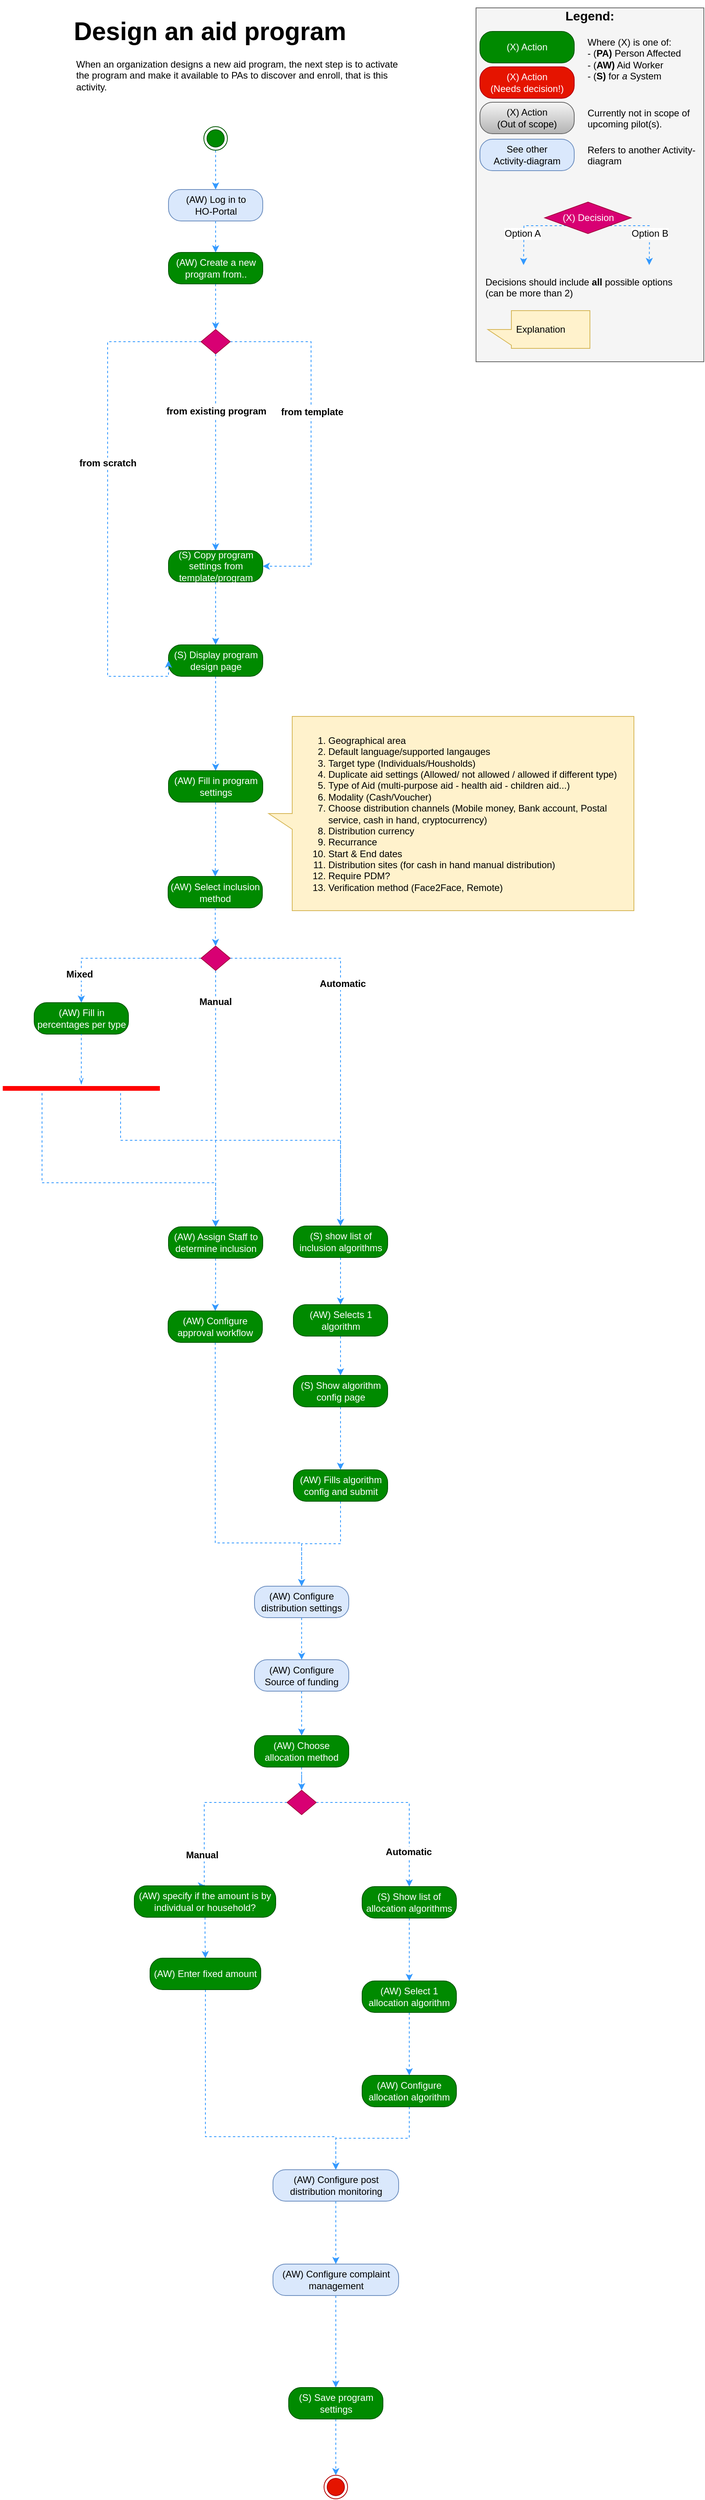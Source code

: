 <mxfile version="10.7.5" type="github"><diagram id="uyd7z65uwDIBuKVMTp-y" name="Page-1"><mxGraphModel dx="1989" dy="637" grid="0" gridSize="10" guides="1" tooltips="1" connect="1" arrows="1" fold="1" page="1" pageScale="1" pageWidth="827" pageHeight="1169" math="0" shadow="0"><root><mxCell id="0"/><mxCell id="1" parent="0"/><mxCell id="oU4Lt3CGuPSWamgN9LYf-17" style="edgeStyle=orthogonalEdgeStyle;rounded=0;orthogonalLoop=1;jettySize=auto;html=1;entryX=0.5;entryY=0;entryDx=0;entryDy=0;strokeColor=#3399FF;fontColor=#ffffff;dashed=1;" parent="1" source="oU4Lt3CGuPSWamgN9LYf-1" target="oU4Lt3CGuPSWamgN9LYf-4" edge="1"><mxGeometry relative="1" as="geometry"/></mxCell><mxCell id="oU4Lt3CGuPSWamgN9LYf-1" value="" style="ellipse;html=1;shape=endState;fillColor=#008a00;strokeColor=#005700;fontColor=#ffffff;" parent="1" vertex="1"><mxGeometry x="183.5" y="161" width="30" height="30" as="geometry"/></mxCell><mxCell id="r_gWgSIU1no9RMqBCy4V-19" value="" style="edgeStyle=orthogonalEdgeStyle;rounded=0;orthogonalLoop=1;jettySize=auto;html=1;dashed=1;fontColor=#ffffff;strokeColor=#3399FF;" parent="1" source="oU4Lt3CGuPSWamgN9LYf-4" target="oU4Lt3CGuPSWamgN9LYf-7" edge="1"><mxGeometry relative="1" as="geometry"/></mxCell><mxCell id="oU4Lt3CGuPSWamgN9LYf-4" value="(AW) Log in to &lt;br&gt;HO-Portal" style="rounded=1;whiteSpace=wrap;html=1;arcSize=40;fillColor=#dae8fc;strokeColor=#6c8ebf;fontColor=#000000;" parent="1" vertex="1"><mxGeometry x="138.5" y="241" width="120" height="40" as="geometry"/></mxCell><mxCell id="r_gWgSIU1no9RMqBCy4V-20" value="" style="edgeStyle=orthogonalEdgeStyle;rounded=0;orthogonalLoop=1;jettySize=auto;html=1;dashed=1;fontColor=#ffffff;strokeColor=#3399FF;entryX=0.5;entryY=0;entryDx=0;entryDy=0;" parent="1" source="KecbVdrOQGVTAzfSpqfk-3" target="oU4Lt3CGuPSWamgN9LYf-9" edge="1"><mxGeometry relative="1" as="geometry"><mxPoint x="409.241" y="519.897" as="targetPoint"/></mxGeometry></mxCell><mxCell id="VSpnW6MTnc7cBIIX0SXJ-1" value="&lt;span&gt;&lt;font color=&quot;#000000&quot;&gt;from existing program&lt;/font&gt;&lt;/span&gt;" style="text;html=1;resizable=0;points=[];align=center;verticalAlign=middle;labelBackgroundColor=#ffffff;fontColor=#ffffff;fontStyle=1" parent="r_gWgSIU1no9RMqBCy4V-20" vertex="1" connectable="0"><mxGeometry x="0.385" y="-22" relative="1" as="geometry"><mxPoint x="22.5" y="-100" as="offset"/></mxGeometry></mxCell><mxCell id="KecbVdrOQGVTAzfSpqfk-5" style="edgeStyle=orthogonalEdgeStyle;rounded=0;orthogonalLoop=1;jettySize=auto;html=1;entryX=0.5;entryY=0;entryDx=0;entryDy=0;dashed=1;fontColor=#ffffff;strokeColor=#3399FF;" parent="1" source="oU4Lt3CGuPSWamgN9LYf-7" target="KecbVdrOQGVTAzfSpqfk-3" edge="1"><mxGeometry relative="1" as="geometry"/></mxCell><mxCell id="oU4Lt3CGuPSWamgN9LYf-7" value="(AW) Create a new program from.." style="rounded=1;whiteSpace=wrap;html=1;arcSize=40;fillColor=#008a00;strokeColor=#005700;fontColor=#ffffff;" parent="1" vertex="1"><mxGeometry x="138.5" y="321" width="120" height="40" as="geometry"/></mxCell><mxCell id="r_gWgSIU1no9RMqBCy4V-21" value="" style="edgeStyle=orthogonalEdgeStyle;rounded=0;orthogonalLoop=1;jettySize=auto;html=1;dashed=1;fontColor=#ffffff;strokeColor=#3399FF;" parent="1" source="oU4Lt3CGuPSWamgN9LYf-9" target="oU4Lt3CGuPSWamgN9LYf-11" edge="1"><mxGeometry relative="1" as="geometry"/></mxCell><mxCell id="oU4Lt3CGuPSWamgN9LYf-9" value="(S) Copy program settings from template/program" style="rounded=1;whiteSpace=wrap;html=1;arcSize=40;fillColor=#008a00;strokeColor=#005700;fontColor=#ffffff;" parent="1" vertex="1"><mxGeometry x="138.5" y="700" width="120" height="40" as="geometry"/></mxCell><mxCell id="W5jjdHtQMDYPquZrsMow-2" value="" style="edgeStyle=orthogonalEdgeStyle;rounded=0;orthogonalLoop=1;jettySize=auto;html=1;dashed=1;fontColor=#ffffff;strokeColor=#3399FF;" parent="1" source="oU4Lt3CGuPSWamgN9LYf-11" target="W5jjdHtQMDYPquZrsMow-1" edge="1"><mxGeometry relative="1" as="geometry"/></mxCell><mxCell id="oU4Lt3CGuPSWamgN9LYf-11" value="(S) Display program design page" style="rounded=1;whiteSpace=wrap;html=1;arcSize=40;fillColor=#008a00;strokeColor=#005700;fontColor=#ffffff;" parent="1" vertex="1"><mxGeometry x="138.5" y="820" width="120" height="40" as="geometry"/></mxCell><mxCell id="W5jjdHtQMDYPquZrsMow-8" value="" style="edgeStyle=orthogonalEdgeStyle;rounded=0;orthogonalLoop=1;jettySize=auto;html=1;dashed=1;strokeColor=#3399FF;fontColor=#ffffff;entryX=0.5;entryY=0;entryDx=0;entryDy=0;" parent="1" source="W5jjdHtQMDYPquZrsMow-1" target="r_gWgSIU1no9RMqBCy4V-23" edge="1"><mxGeometry relative="1" as="geometry"><mxPoint x="198.5" y="1040" as="targetPoint"/></mxGeometry></mxCell><mxCell id="W5jjdHtQMDYPquZrsMow-1" value="(AW) Fill in program settings" style="rounded=1;whiteSpace=wrap;html=1;arcSize=40;fillColor=#008a00;strokeColor=#005700;fontColor=#ffffff;" parent="1" vertex="1"><mxGeometry x="138.5" y="980" width="120" height="40" as="geometry"/></mxCell><mxCell id="W5jjdHtQMDYPquZrsMow-12" value="" style="edgeStyle=orthogonalEdgeStyle;rounded=0;orthogonalLoop=1;jettySize=auto;html=1;dashed=1;strokeColor=#3399FF;fontColor=#000000;fontStyle=1" parent="1" source="W5jjdHtQMDYPquZrsMow-13" target="W5jjdHtQMDYPquZrsMow-11" edge="1"><mxGeometry relative="1" as="geometry"/></mxCell><mxCell id="W5jjdHtQMDYPquZrsMow-48" value="&lt;b&gt;Manual&lt;/b&gt;" style="text;html=1;resizable=0;points=[];align=center;verticalAlign=middle;labelBackgroundColor=#ffffff;fontColor=#000000;" parent="W5jjdHtQMDYPquZrsMow-12" vertex="1" connectable="0"><mxGeometry x="-0.663" y="-1" relative="1" as="geometry"><mxPoint y="-15" as="offset"/></mxGeometry></mxCell><mxCell id="r_gWgSIU1no9RMqBCy4V-23" value="(AW) Select inclusion method&lt;br&gt;" style="rounded=1;whiteSpace=wrap;html=1;arcSize=40;fillColor=#008a00;strokeColor=#005700;fontColor=#ffffff;" parent="1" vertex="1"><mxGeometry x="138" y="1114.5" width="120" height="40" as="geometry"/></mxCell><mxCell id="W5jjdHtQMDYPquZrsMow-52" style="edgeStyle=orthogonalEdgeStyle;rounded=0;orthogonalLoop=1;jettySize=auto;html=1;entryX=0.5;entryY=0;entryDx=0;entryDy=0;dashed=1;strokeColor=#3399FF;" parent="1" source="W5jjdHtQMDYPquZrsMow-11" target="W5jjdHtQMDYPquZrsMow-53" edge="1"><mxGeometry relative="1" as="geometry"/></mxCell><mxCell id="W5jjdHtQMDYPquZrsMow-11" value="(AW) Assign Staff to determine inclusion&lt;br&gt;" style="rounded=1;whiteSpace=wrap;html=1;arcSize=40;fillColor=#008a00;strokeColor=#005700;fontColor=#ffffff;" parent="1" vertex="1"><mxGeometry x="138.5" y="1560" width="120" height="40" as="geometry"/></mxCell><mxCell id="Q3AtUHi8kb276JzZ1yQo-1" value="" style="rounded=0;whiteSpace=wrap;html=1;fontSize=16;align=left;fillColor=#f5f5f5;strokeColor=#666666;fontColor=#333333;" parent="1" vertex="1"><mxGeometry x="530" y="10" width="290" height="450" as="geometry"/></mxCell><mxCell id="Q3AtUHi8kb276JzZ1yQo-6" value="See other&lt;br&gt;Activity-diagram" style="rounded=1;whiteSpace=wrap;html=1;arcSize=40;fillColor=#dae8fc;strokeColor=#6c8ebf;" parent="1" vertex="1"><mxGeometry x="535" y="177" width="120" height="40" as="geometry"/></mxCell><mxCell id="Q3AtUHi8kb276JzZ1yQo-8" value="(X) Action&lt;br&gt;" style="rounded=1;whiteSpace=wrap;html=1;arcSize=40;fillColor=#008a00;strokeColor=#005700;fontColor=#ffffff;" parent="1" vertex="1"><mxGeometry x="535" y="40" width="120" height="40" as="geometry"/></mxCell><mxCell id="Q3AtUHi8kb276JzZ1yQo-9" value="" style="edgeStyle=orthogonalEdgeStyle;rounded=0;orthogonalLoop=1;jettySize=auto;html=1;dashed=1;strokeColor=#3399FF;exitX=0;exitY=1;exitDx=0;exitDy=0;" parent="1" source="Q3AtUHi8kb276JzZ1yQo-13" edge="1"><mxGeometry relative="1" as="geometry"><mxPoint x="590.5" y="337" as="targetPoint"/></mxGeometry></mxCell><mxCell id="Q3AtUHi8kb276JzZ1yQo-10" value="Option A" style="text;html=1;resizable=0;points=[];align=center;verticalAlign=middle;labelBackgroundColor=#ffffff;" parent="Q3AtUHi8kb276JzZ1yQo-9" vertex="1" connectable="0"><mxGeometry x="-0.263" y="1" relative="1" as="geometry"><mxPoint x="-18" y="9" as="offset"/></mxGeometry></mxCell><mxCell id="Q3AtUHi8kb276JzZ1yQo-11" style="edgeStyle=orthogonalEdgeStyle;rounded=0;orthogonalLoop=1;jettySize=auto;html=1;exitX=1;exitY=1;exitDx=0;exitDy=0;dashed=1;strokeColor=#3399FF;" parent="1" source="Q3AtUHi8kb276JzZ1yQo-13" edge="1"><mxGeometry relative="1" as="geometry"><mxPoint x="750.5" y="337" as="targetPoint"/></mxGeometry></mxCell><mxCell id="Q3AtUHi8kb276JzZ1yQo-12" value="Option B" style="text;html=1;resizable=0;points=[];align=center;verticalAlign=middle;labelBackgroundColor=#ffffff;" parent="Q3AtUHi8kb276JzZ1yQo-11" vertex="1" connectable="0"><mxGeometry x="0.2" y="-1" relative="1" as="geometry"><mxPoint x="1" as="offset"/></mxGeometry></mxCell><mxCell id="Q3AtUHi8kb276JzZ1yQo-13" value="&lt;span&gt;(X) Decision&lt;br&gt;&lt;/span&gt;" style="rhombus;whiteSpace=wrap;html=1;fillColor=#d80073;strokeColor=#A50040;fontColor=#ffffff;" parent="1" vertex="1"><mxGeometry x="617.5" y="257" width="110" height="40" as="geometry"/></mxCell><mxCell id="Q3AtUHi8kb276JzZ1yQo-29" value="(X) Action&lt;br&gt;(Needs decision!)&lt;br&gt;" style="rounded=1;whiteSpace=wrap;html=1;arcSize=40;fillColor=#e51400;strokeColor=#B20000;fontColor=#ffffff;" parent="1" vertex="1"><mxGeometry x="535" y="85" width="120" height="40" as="geometry"/></mxCell><mxCell id="Q3AtUHi8kb276JzZ1yQo-30" value="&lt;div style=&quot;text-align: left ; font-size: 32px&quot;&gt;Design an aid program&lt;/div&gt;" style="text;html=1;strokeColor=none;fillColor=none;align=left;verticalAlign=middle;whiteSpace=wrap;rounded=0;fontStyle=1;fontSize=32;spacingLeft=16;" parent="1" vertex="1"><mxGeometry width="518" height="80" as="geometry"/></mxCell><mxCell id="Q3AtUHi8kb276JzZ1yQo-31" value="&lt;font style=&quot;font-size: 16px;&quot;&gt;Legend:&lt;/font&gt;" style="text;html=1;strokeColor=none;fillColor=none;align=center;verticalAlign=middle;whiteSpace=wrap;rounded=0;fontSize=16;fontStyle=1" parent="1" vertex="1"><mxGeometry x="655" y="10" width="40" height="20" as="geometry"/></mxCell><mxCell id="Q3AtUHi8kb276JzZ1yQo-32" value="Where (X) is one of:&lt;br&gt;- (&lt;b&gt;PA)&lt;/b&gt; Person Affected&lt;br&gt;- (&lt;b&gt;AW)&lt;/b&gt; Aid Worker&lt;br&gt;- (&lt;b&gt;S)&lt;/b&gt; for &lt;i&gt;a&lt;/i&gt; System&lt;br&gt;" style="text;html=1;strokeColor=none;fillColor=none;align=left;verticalAlign=top;whiteSpace=wrap;rounded=0;fontSize=12;" parent="1" vertex="1"><mxGeometry x="670" y="40" width="140" height="70" as="geometry"/></mxCell><mxCell id="Q3AtUHi8kb276JzZ1yQo-33" value="Refers to another Activity-diagram&lt;br&gt;" style="text;html=1;strokeColor=none;fillColor=none;align=left;verticalAlign=top;whiteSpace=wrap;rounded=0;fontSize=12;" parent="1" vertex="1"><mxGeometry x="670" y="177" width="140" height="38" as="geometry"/></mxCell><mxCell id="Q3AtUHi8kb276JzZ1yQo-34" value="Decisions should include &lt;b&gt;all&lt;/b&gt; possible options (can be more than 2)&lt;br&gt;" style="text;html=1;strokeColor=none;fillColor=none;align=left;verticalAlign=top;whiteSpace=wrap;rounded=0;fontSize=12;" parent="1" vertex="1"><mxGeometry x="540" y="345" width="250" height="38" as="geometry"/></mxCell><mxCell id="Q3AtUHi8kb276JzZ1yQo-35" value="&lt;p&gt;Explanation&lt;/p&gt;" style="shape=callout;whiteSpace=wrap;html=1;perimeter=calloutPerimeter;fillColor=#fff2cc;fontSize=12;align=left;strokeColor=#d6b656;spacingLeft=4;direction=south;" parent="1" vertex="1"><mxGeometry x="545" y="395" width="130" height="48" as="geometry"/></mxCell><mxCell id="Q3AtUHi8kb276JzZ1yQo-36" value="(X) Action&lt;br&gt;(Out of scope)&lt;br&gt;" style="rounded=1;whiteSpace=wrap;html=1;arcSize=40;fillColor=#f5f5f5;strokeColor=#666666;gradientColor=#b3b3b3;" parent="1" vertex="1"><mxGeometry x="535" y="130" width="120" height="40" as="geometry"/></mxCell><mxCell id="Q3AtUHi8kb276JzZ1yQo-37" value="Currently not in scope of upcoming pilot(s).&lt;br&gt;" style="text;html=1;strokeColor=none;fillColor=none;align=left;verticalAlign=top;whiteSpace=wrap;rounded=0;fontSize=12;" parent="1" vertex="1"><mxGeometry x="670" y="130" width="140" height="70" as="geometry"/></mxCell><mxCell id="KecbVdrOQGVTAzfSpqfk-2" value="&lt;p&gt;When an organization designs a new aid program, the next step is to activate the program and make it available to PAs to discover and enroll, that is this activity.&lt;/p&gt;" style="text;html=1;strokeColor=none;fillColor=none;spacing=8;spacingTop=-20;whiteSpace=wrap;overflow=hidden;rounded=0;align=left;" parent="1" vertex="1"><mxGeometry x="13" y="70" width="432" height="57" as="geometry"/></mxCell><mxCell id="KecbVdrOQGVTAzfSpqfk-9" style="edgeStyle=orthogonalEdgeStyle;rounded=0;orthogonalLoop=1;jettySize=auto;html=1;exitX=0;exitY=0.5;exitDx=0;exitDy=0;entryX=0;entryY=0.5;entryDx=0;entryDy=0;dashed=1;strokeColor=#3399FF;fontColor=#ffffff;" parent="1" source="KecbVdrOQGVTAzfSpqfk-3" target="oU4Lt3CGuPSWamgN9LYf-11" edge="1"><mxGeometry relative="1" as="geometry"><mxPoint x="-17.655" y="519.897" as="targetPoint"/><Array as="points"><mxPoint x="61" y="434"/><mxPoint x="61" y="860"/></Array></mxGeometry></mxCell><mxCell id="VSpnW6MTnc7cBIIX0SXJ-3" value="&lt;span&gt;from scratch&lt;/span&gt;" style="text;html=1;resizable=0;points=[];align=center;verticalAlign=middle;labelBackgroundColor=#ffffff;fontColor=#000000;fontStyle=1" parent="KecbVdrOQGVTAzfSpqfk-9" vertex="1" connectable="0"><mxGeometry x="-0.149" relative="1" as="geometry"><mxPoint as="offset"/></mxGeometry></mxCell><mxCell id="3eUG6qijm_FLdWAASWK8-2" style="edgeStyle=orthogonalEdgeStyle;rounded=0;orthogonalLoop=1;jettySize=auto;html=1;dashed=1;fontColor=#ffffff;strokeColor=#3399FF;entryX=1;entryY=0.5;entryDx=0;entryDy=0;" parent="1" source="KecbVdrOQGVTAzfSpqfk-3" target="oU4Lt3CGuPSWamgN9LYf-9" edge="1"><mxGeometry relative="1" as="geometry"><mxPoint x="280" y="660" as="targetPoint"/><Array as="points"><mxPoint x="320" y="434"/><mxPoint x="320" y="720"/></Array></mxGeometry></mxCell><mxCell id="VSpnW6MTnc7cBIIX0SXJ-2" value="&lt;span&gt;&lt;font color=&quot;#000000&quot;&gt;from template&lt;/font&gt;&lt;/span&gt;" style="text;html=1;resizable=0;points=[];align=center;verticalAlign=middle;labelBackgroundColor=#ffffff;fontColor=#ffffff;fontStyle=1" parent="3eUG6qijm_FLdWAASWK8-2" vertex="1" connectable="0"><mxGeometry x="-0.45" y="1" relative="1" as="geometry"><mxPoint y="68" as="offset"/></mxGeometry></mxCell><mxCell id="KecbVdrOQGVTAzfSpqfk-3" value="&lt;span&gt;&lt;br&gt;&lt;/span&gt;" style="rhombus;whiteSpace=wrap;html=1;fillColor=#d80073;strokeColor=#A50040;fontColor=#ffffff;" parent="1" vertex="1"><mxGeometry x="180" y="419" width="37" height="31" as="geometry"/></mxCell><mxCell id="W5jjdHtQMDYPquZrsMow-4" value="&lt;p&gt;&lt;/p&gt;&lt;ol&gt;&lt;li&gt;Geographical area&lt;/li&gt;&lt;li&gt;Default language/supported langauges&lt;/li&gt;&lt;li&gt;Target type (Individuals/Housholds)&lt;/li&gt;&lt;li&gt;Duplicate aid settings (Allowed/ not allowed / allowed if different type)&lt;/li&gt;&lt;li&gt;Type of Aid (multi-purpose aid - health aid - children aid...)&lt;/li&gt;&lt;li&gt;Modality (Cash/Voucher)&lt;/li&gt;&lt;li&gt;Choose distribution channels (Mobile money, Bank account, Postal service, cash in hand, cryptocurrency)&lt;/li&gt;&lt;li&gt;Distribution currency&lt;/li&gt;&lt;li&gt;Recurrance&lt;/li&gt;&lt;li&gt;Start &amp;amp; End dates&lt;/li&gt;&lt;li&gt;Distribution sites (for cash in hand manual distribution)&lt;/li&gt;&lt;li&gt;Require PDM?&lt;/li&gt;&lt;li&gt;Verification method (Face2Face, Remote)&lt;/li&gt;&lt;/ol&gt;&lt;p&gt;&lt;/p&gt;" style="shape=callout;whiteSpace=wrap;html=1;perimeter=calloutPerimeter;fillColor=#fff2cc;fontSize=12;align=left;strokeColor=#d6b656;spacingLeft=4;direction=south;" parent="1" vertex="1"><mxGeometry x="266" y="911" width="465" height="247" as="geometry"/></mxCell><mxCell id="W5jjdHtQMDYPquZrsMow-16" style="edgeStyle=orthogonalEdgeStyle;rounded=0;orthogonalLoop=1;jettySize=auto;html=1;exitX=1;exitY=0.5;exitDx=0;exitDy=0;entryX=0.5;entryY=0;entryDx=0;entryDy=0;dashed=1;strokeColor=#3399FF;fontColor=#ffffff;" parent="1" source="W5jjdHtQMDYPquZrsMow-13" target="W5jjdHtQMDYPquZrsMow-23" edge="1"><mxGeometry relative="1" as="geometry"><mxPoint x="378" y="1249" as="targetPoint"/></mxGeometry></mxCell><mxCell id="W5jjdHtQMDYPquZrsMow-18" value="Automatic" style="text;html=1;resizable=0;points=[];align=center;verticalAlign=middle;labelBackgroundColor=#ffffff;fontColor=#000000;fontStyle=1" parent="W5jjdHtQMDYPquZrsMow-16" vertex="1" connectable="0"><mxGeometry x="0.336" y="-29" relative="1" as="geometry"><mxPoint x="31" y="-149" as="offset"/></mxGeometry></mxCell><mxCell id="W5jjdHtQMDYPquZrsMow-20" value="" style="edgeStyle=orthogonalEdgeStyle;rounded=0;orthogonalLoop=1;jettySize=auto;html=1;dashed=1;strokeColor=#3399FF;fontColor=#000000;entryX=0.5;entryY=0;entryDx=0;entryDy=0;" parent="1" source="W5jjdHtQMDYPquZrsMow-13" target="W5jjdHtQMDYPquZrsMow-21" edge="1"><mxGeometry relative="1" as="geometry"><mxPoint x="100" y="1168.5" as="targetPoint"/></mxGeometry></mxCell><mxCell id="W5jjdHtQMDYPquZrsMow-22" value="&lt;b&gt;Mixed&lt;/b&gt;" style="text;html=1;resizable=0;points=[];align=center;verticalAlign=middle;labelBackgroundColor=#ffffff;fontColor=#000000;" parent="W5jjdHtQMDYPquZrsMow-20" vertex="1" connectable="0"><mxGeometry x="0.751" y="-3" relative="1" as="geometry"><mxPoint y="-10" as="offset"/></mxGeometry></mxCell><mxCell id="W5jjdHtQMDYPquZrsMow-13" value="&lt;span&gt;&lt;br&gt;&lt;/span&gt;" style="rhombus;whiteSpace=wrap;html=1;fillColor=#d80073;strokeColor=#A50040;fontColor=#ffffff;" parent="1" vertex="1"><mxGeometry x="180" y="1203" width="37" height="31" as="geometry"/></mxCell><mxCell id="W5jjdHtQMDYPquZrsMow-14" value="" style="edgeStyle=orthogonalEdgeStyle;rounded=0;orthogonalLoop=1;jettySize=auto;html=1;dashed=1;strokeColor=#3399FF;fontColor=#ffffff;" parent="1" source="r_gWgSIU1no9RMqBCy4V-23" target="W5jjdHtQMDYPquZrsMow-13" edge="1"><mxGeometry relative="1" as="geometry"><mxPoint x="199" y="1114.5" as="sourcePoint"/><mxPoint x="205" y="1249" as="targetPoint"/></mxGeometry></mxCell><mxCell id="W5jjdHtQMDYPquZrsMow-26" value="" style="edgeStyle=orthogonalEdgeStyle;rounded=0;orthogonalLoop=1;jettySize=auto;html=1;dashed=1;strokeColor=#3399FF;fontColor=#000000;" parent="1" source="W5jjdHtQMDYPquZrsMow-23" target="W5jjdHtQMDYPquZrsMow-25" edge="1"><mxGeometry relative="1" as="geometry"/></mxCell><mxCell id="W5jjdHtQMDYPquZrsMow-23" value="(S) show list of inclusion algorithms&lt;br&gt;" style="rounded=1;whiteSpace=wrap;html=1;arcSize=40;fillColor=#008a00;strokeColor=#005700;fontColor=#ffffff;" parent="1" vertex="1"><mxGeometry x="297.5" y="1559" width="120" height="40" as="geometry"/></mxCell><mxCell id="W5jjdHtQMDYPquZrsMow-28" value="" style="edgeStyle=orthogonalEdgeStyle;rounded=0;orthogonalLoop=1;jettySize=auto;html=1;dashed=1;strokeColor=#3399FF;fontColor=#000000;" parent="1" source="W5jjdHtQMDYPquZrsMow-25" target="W5jjdHtQMDYPquZrsMow-27" edge="1"><mxGeometry relative="1" as="geometry"/></mxCell><mxCell id="W5jjdHtQMDYPquZrsMow-25" value="(AW) Selects 1 algorithm&lt;br&gt;" style="rounded=1;whiteSpace=wrap;html=1;arcSize=40;fillColor=#008a00;strokeColor=#005700;fontColor=#ffffff;" parent="1" vertex="1"><mxGeometry x="297.5" y="1659" width="120" height="40" as="geometry"/></mxCell><mxCell id="W5jjdHtQMDYPquZrsMow-30" value="" style="edgeStyle=orthogonalEdgeStyle;rounded=0;orthogonalLoop=1;jettySize=auto;html=1;dashed=1;strokeColor=#3399FF;fontColor=#000000;" parent="1" source="W5jjdHtQMDYPquZrsMow-27" target="W5jjdHtQMDYPquZrsMow-29" edge="1"><mxGeometry relative="1" as="geometry"/></mxCell><mxCell id="W5jjdHtQMDYPquZrsMow-27" value="(S) Show algorithm config page&lt;br&gt;" style="rounded=1;whiteSpace=wrap;html=1;arcSize=40;fillColor=#008a00;strokeColor=#005700;fontColor=#ffffff;" parent="1" vertex="1"><mxGeometry x="297.5" y="1749" width="120" height="40" as="geometry"/></mxCell><mxCell id="W5jjdHtQMDYPquZrsMow-51" style="edgeStyle=orthogonalEdgeStyle;rounded=0;orthogonalLoop=1;jettySize=auto;html=1;entryX=0.5;entryY=0;entryDx=0;entryDy=0;dashed=1;endArrow=classic;strokeColor=#3399FF;fontColor=#000000;fontStyle=1;" parent="1" source="W5jjdHtQMDYPquZrsMow-29" target="W5jjdHtQMDYPquZrsMow-55" edge="1"><mxGeometry relative="1" as="geometry"><mxPoint x="358.333" y="1964.833" as="targetPoint"/></mxGeometry></mxCell><mxCell id="W5jjdHtQMDYPquZrsMow-29" value="(AW) Fills algorithm config and submit&lt;br&gt;" style="rounded=1;whiteSpace=wrap;html=1;arcSize=40;fillColor=#008a00;strokeColor=#005700;fontColor=#ffffff;" parent="1" vertex="1"><mxGeometry x="297.5" y="1869" width="120" height="40" as="geometry"/></mxCell><mxCell id="W5jjdHtQMDYPquZrsMow-21" value="(AW) Fill in percentages per type&lt;br&gt;" style="rounded=1;whiteSpace=wrap;html=1;arcSize=40;fillColor=#008a00;strokeColor=#005700;fontColor=#ffffff;" parent="1" vertex="1"><mxGeometry x="-32.5" y="1275" width="120" height="40" as="geometry"/></mxCell><mxCell id="W5jjdHtQMDYPquZrsMow-45" style="edgeStyle=orthogonalEdgeStyle;rounded=0;orthogonalLoop=1;jettySize=auto;html=1;entryX=0.5;entryY=1;entryDx=0;entryDy=0;dashed=1;strokeColor=#3399FF;fontColor=#000000;startArrow=openThin;startFill=0;endArrow=none;endFill=0;" parent="1" source="W5jjdHtQMDYPquZrsMow-38" target="W5jjdHtQMDYPquZrsMow-21" edge="1"><mxGeometry relative="1" as="geometry"/></mxCell><mxCell id="W5jjdHtQMDYPquZrsMow-46" style="edgeStyle=orthogonalEdgeStyle;rounded=0;orthogonalLoop=1;jettySize=auto;html=1;exitX=0.75;exitY=0.5;exitDx=0;exitDy=0;exitPerimeter=0;entryX=0.5;entryY=0;entryDx=0;entryDy=0;dashed=1;endArrow=classic;strokeColor=#3399FF;fontColor=#000000;fontStyle=1;" parent="1" source="W5jjdHtQMDYPquZrsMow-38" target="W5jjdHtQMDYPquZrsMow-23" edge="1"><mxGeometry relative="1" as="geometry"><Array as="points"><mxPoint x="78" y="1450"/><mxPoint x="358" y="1450"/></Array></mxGeometry></mxCell><mxCell id="W5jjdHtQMDYPquZrsMow-47" style="edgeStyle=orthogonalEdgeStyle;rounded=0;orthogonalLoop=1;jettySize=auto;html=1;exitX=0.25;exitY=0.5;exitDx=0;exitDy=0;exitPerimeter=0;entryX=0.5;entryY=0;entryDx=0;entryDy=0;dashed=1;endArrow=classic;strokeColor=#3399FF;fontColor=#000000;fontStyle=1;" parent="1" source="W5jjdHtQMDYPquZrsMow-38" target="W5jjdHtQMDYPquZrsMow-11" edge="1"><mxGeometry relative="1" as="geometry"><Array as="points"><mxPoint x="-22" y="1504"/><mxPoint x="199" y="1504"/></Array></mxGeometry></mxCell><mxCell id="W5jjdHtQMDYPquZrsMow-38" value="" style="shape=line;html=1;strokeWidth=6;strokeColor=#ff0000;rounded=1;fillColor=#008a00;fontColor=#000000;" parent="1" vertex="1"><mxGeometry x="-72.5" y="1379" width="200" height="10" as="geometry"/></mxCell><mxCell id="W5jjdHtQMDYPquZrsMow-54" style="edgeStyle=orthogonalEdgeStyle;rounded=0;orthogonalLoop=1;jettySize=auto;html=1;entryX=0.5;entryY=0;entryDx=0;entryDy=0;dashed=1;strokeColor=#3399FF;" parent="1" source="W5jjdHtQMDYPquZrsMow-53" target="W5jjdHtQMDYPquZrsMow-55" edge="1"><mxGeometry relative="1" as="geometry"><mxPoint x="258.333" y="1964.833" as="targetPoint"/><Array as="points"><mxPoint x="198" y="1962"/><mxPoint x="308" y="1962"/></Array></mxGeometry></mxCell><mxCell id="W5jjdHtQMDYPquZrsMow-53" value="(AW) Configure approval workflow&lt;br&gt;" style="rounded=1;whiteSpace=wrap;html=1;arcSize=40;fillColor=#008a00;strokeColor=#005700;fontColor=#ffffff;" parent="1" vertex="1"><mxGeometry x="138" y="1667" width="120" height="40" as="geometry"/></mxCell><mxCell id="W5jjdHtQMDYPquZrsMow-57" value="" style="edgeStyle=orthogonalEdgeStyle;rounded=0;orthogonalLoop=1;jettySize=auto;html=1;dashed=1;strokeColor=#3399FF;entryX=0.5;entryY=0;entryDx=0;entryDy=0;" parent="1" source="W5jjdHtQMDYPquZrsMow-55" target="NwN1J25OWk26Dg70TDf9-5" edge="1"><mxGeometry relative="1" as="geometry"/></mxCell><mxCell id="W5jjdHtQMDYPquZrsMow-55" value="(AW) Configure distribution settings&lt;br&gt;" style="rounded=1;whiteSpace=wrap;html=1;arcSize=40;fillColor=#dae8fc;strokeColor=#6c8ebf;fontColor=#000000;" parent="1" vertex="1"><mxGeometry x="248" y="2017" width="120" height="40" as="geometry"/></mxCell><mxCell id="W5jjdHtQMDYPquZrsMow-59" style="edgeStyle=orthogonalEdgeStyle;rounded=0;orthogonalLoop=1;jettySize=auto;html=1;entryX=0.5;entryY=0;entryDx=0;entryDy=0;dashed=1;strokeColor=#3399FF;" parent="1" source="W5jjdHtQMDYPquZrsMow-56" target="W5jjdHtQMDYPquZrsMow-58" edge="1"><mxGeometry relative="1" as="geometry"/></mxCell><mxCell id="W5jjdHtQMDYPquZrsMow-56" value="(AW) Choose allocation method&lt;br&gt;" style="rounded=1;whiteSpace=wrap;html=1;arcSize=40;fillColor=#008a00;strokeColor=#005700;fontColor=#ffffff;" parent="1" vertex="1"><mxGeometry x="248" y="2207" width="120" height="40" as="geometry"/></mxCell><mxCell id="W5jjdHtQMDYPquZrsMow-62" style="edgeStyle=orthogonalEdgeStyle;rounded=0;orthogonalLoop=1;jettySize=auto;html=1;exitX=0;exitY=0.5;exitDx=0;exitDy=0;entryX=0.5;entryY=0;entryDx=0;entryDy=0;dashed=1;strokeColor=#3399FF;" parent="1" source="W5jjdHtQMDYPquZrsMow-58" target="W5jjdHtQMDYPquZrsMow-61" edge="1"><mxGeometry relative="1" as="geometry"><Array as="points"><mxPoint x="184" y="2292"/></Array></mxGeometry></mxCell><mxCell id="W5jjdHtQMDYPquZrsMow-65" value="Manual" style="text;html=1;resizable=0;points=[];align=center;verticalAlign=middle;labelBackgroundColor=#ffffff;fontColor=#000000;fontStyle=1" parent="W5jjdHtQMDYPquZrsMow-62" vertex="1" connectable="0"><mxGeometry x="0.152" y="-3" relative="1" as="geometry"><mxPoint y="50" as="offset"/></mxGeometry></mxCell><mxCell id="W5jjdHtQMDYPquZrsMow-63" style="edgeStyle=orthogonalEdgeStyle;rounded=0;orthogonalLoop=1;jettySize=auto;html=1;entryX=0.5;entryY=0;entryDx=0;entryDy=0;dashed=1;strokeColor=#3399FF;" parent="1" source="W5jjdHtQMDYPquZrsMow-58" target="W5jjdHtQMDYPquZrsMow-60" edge="1"><mxGeometry relative="1" as="geometry"/></mxCell><mxCell id="W5jjdHtQMDYPquZrsMow-64" value="Automatic" style="text;html=1;resizable=0;points=[];align=center;verticalAlign=middle;labelBackgroundColor=#ffffff;fontColor=#000000;fontStyle=1" parent="W5jjdHtQMDYPquZrsMow-63" vertex="1" connectable="0"><mxGeometry x="0.604" y="-1" relative="1" as="geometry"><mxPoint as="offset"/></mxGeometry></mxCell><mxCell id="W5jjdHtQMDYPquZrsMow-58" value="&lt;span&gt;&lt;br&gt;&lt;/span&gt;" style="rhombus;whiteSpace=wrap;html=1;fillColor=#d80073;strokeColor=#A50040;fontColor=#ffffff;" parent="1" vertex="1"><mxGeometry x="289.5" y="2276.5" width="37" height="31" as="geometry"/></mxCell><mxCell id="W5jjdHtQMDYPquZrsMow-67" value="" style="edgeStyle=orthogonalEdgeStyle;rounded=0;orthogonalLoop=1;jettySize=auto;html=1;dashed=1;strokeColor=#3399FF;" parent="1" source="W5jjdHtQMDYPquZrsMow-60" target="W5jjdHtQMDYPquZrsMow-66" edge="1"><mxGeometry relative="1" as="geometry"/></mxCell><mxCell id="W5jjdHtQMDYPquZrsMow-60" value="(S) Show list of allocation algorithms&lt;br&gt;" style="rounded=1;whiteSpace=wrap;html=1;arcSize=40;fillColor=#008a00;strokeColor=#005700;fontColor=#ffffff;" parent="1" vertex="1"><mxGeometry x="385" y="2399" width="120" height="40" as="geometry"/></mxCell><mxCell id="W5jjdHtQMDYPquZrsMow-69" value="" style="edgeStyle=orthogonalEdgeStyle;rounded=0;orthogonalLoop=1;jettySize=auto;html=1;dashed=1;strokeColor=#3399FF;" parent="1" source="W5jjdHtQMDYPquZrsMow-66" target="W5jjdHtQMDYPquZrsMow-68" edge="1"><mxGeometry relative="1" as="geometry"/></mxCell><mxCell id="W5jjdHtQMDYPquZrsMow-66" value="(AW) Select 1 allocation algorithm&lt;br&gt;" style="rounded=1;whiteSpace=wrap;html=1;arcSize=40;fillColor=#008a00;strokeColor=#005700;fontColor=#ffffff;" parent="1" vertex="1"><mxGeometry x="385" y="2519" width="120" height="40" as="geometry"/></mxCell><mxCell id="W5jjdHtQMDYPquZrsMow-71" style="edgeStyle=orthogonalEdgeStyle;rounded=0;orthogonalLoop=1;jettySize=auto;html=1;entryX=0.5;entryY=0;entryDx=0;entryDy=0;dashed=1;strokeColor=#3399FF;" parent="1" source="W5jjdHtQMDYPquZrsMow-68" target="W5jjdHtQMDYPquZrsMow-70" edge="1"><mxGeometry relative="1" as="geometry"/></mxCell><mxCell id="W5jjdHtQMDYPquZrsMow-68" value="(AW) Configure allocation algorithm&lt;br&gt;" style="rounded=1;whiteSpace=wrap;html=1;arcSize=40;fillColor=#008a00;strokeColor=#005700;fontColor=#ffffff;" parent="1" vertex="1"><mxGeometry x="385" y="2639" width="120" height="40" as="geometry"/></mxCell><mxCell id="W5jjdHtQMDYPquZrsMow-72" style="edgeStyle=orthogonalEdgeStyle;rounded=0;orthogonalLoop=1;jettySize=auto;html=1;entryX=0.5;entryY=0;entryDx=0;entryDy=0;dashed=1;strokeColor=#3399FF;" parent="1" source="W5jjdHtQMDYPquZrsMow-61" target="NwN1J25OWk26Dg70TDf9-1" edge="1"><mxGeometry relative="1" as="geometry"/></mxCell><mxCell id="W5jjdHtQMDYPquZrsMow-61" value="(AW) specify if the amount is by individual or household?" style="rounded=1;whiteSpace=wrap;html=1;arcSize=40;fillColor=#008a00;strokeColor=#005700;fontColor=#ffffff;" parent="1" vertex="1"><mxGeometry x="95" y="2398" width="180" height="40" as="geometry"/></mxCell><mxCell id="W5jjdHtQMDYPquZrsMow-74" value="" style="edgeStyle=orthogonalEdgeStyle;rounded=0;orthogonalLoop=1;jettySize=auto;html=1;dashed=1;strokeColor=#3399FF;" parent="1" source="W5jjdHtQMDYPquZrsMow-70" target="W5jjdHtQMDYPquZrsMow-73" edge="1"><mxGeometry relative="1" as="geometry"/></mxCell><mxCell id="W5jjdHtQMDYPquZrsMow-70" value="(AW) Configure post distribution monitoring&lt;br&gt;" style="rounded=1;whiteSpace=wrap;html=1;arcSize=40;fillColor=#dae8fc;strokeColor=#6c8ebf;fontColor=#000000;" parent="1" vertex="1"><mxGeometry x="271.5" y="2759" width="160" height="40" as="geometry"/></mxCell><mxCell id="W5jjdHtQMDYPquZrsMow-76" value="" style="edgeStyle=orthogonalEdgeStyle;rounded=0;orthogonalLoop=1;jettySize=auto;html=1;dashed=1;strokeColor=#3399FF;entryX=0.5;entryY=0;entryDx=0;entryDy=0;" parent="1" source="W5jjdHtQMDYPquZrsMow-73" target="W5jjdHtQMDYPquZrsMow-77" edge="1"><mxGeometry relative="1" as="geometry"><mxPoint x="351.5" y="2999" as="targetPoint"/></mxGeometry></mxCell><mxCell id="W5jjdHtQMDYPquZrsMow-73" value="(AW) Configure complaint management&lt;br&gt;" style="rounded=1;whiteSpace=wrap;html=1;arcSize=40;fillColor=#dae8fc;strokeColor=#6c8ebf;fontColor=#000000;" parent="1" vertex="1"><mxGeometry x="271.5" y="2879" width="160" height="40" as="geometry"/></mxCell><mxCell id="W5jjdHtQMDYPquZrsMow-80" style="edgeStyle=orthogonalEdgeStyle;rounded=0;orthogonalLoop=1;jettySize=auto;html=1;entryX=0.5;entryY=0;entryDx=0;entryDy=0;dashed=1;strokeColor=#3399FF;" parent="1" source="W5jjdHtQMDYPquZrsMow-77" target="W5jjdHtQMDYPquZrsMow-79" edge="1"><mxGeometry relative="1" as="geometry"/></mxCell><mxCell id="W5jjdHtQMDYPquZrsMow-77" value="(S) Save program settings&lt;br&gt;" style="rounded=1;whiteSpace=wrap;html=1;arcSize=40;fillColor=#008a00;strokeColor=#005700;fontColor=#ffffff;" parent="1" vertex="1"><mxGeometry x="291.5" y="3036" width="120" height="40" as="geometry"/></mxCell><mxCell id="W5jjdHtQMDYPquZrsMow-79" value="" style="ellipse;html=1;shape=endState;fillColor=#e51400;strokeColor=#B20000;fontColor=#ffffff;" parent="1" vertex="1"><mxGeometry x="336.5" y="3147.5" width="30" height="30" as="geometry"/></mxCell><mxCell id="NwN1J25OWk26Dg70TDf9-4" style="edgeStyle=orthogonalEdgeStyle;rounded=0;orthogonalLoop=1;jettySize=auto;html=1;entryX=0.5;entryY=0;entryDx=0;entryDy=0;dashed=1;strokeColor=#3399FF;" edge="1" parent="1" source="NwN1J25OWk26Dg70TDf9-1" target="W5jjdHtQMDYPquZrsMow-70"><mxGeometry relative="1" as="geometry"><Array as="points"><mxPoint x="185" y="2717"/><mxPoint x="352" y="2717"/></Array></mxGeometry></mxCell><mxCell id="NwN1J25OWk26Dg70TDf9-1" value="(AW) Enter fixed amount" style="rounded=1;whiteSpace=wrap;html=1;arcSize=40;fillColor=#008a00;strokeColor=#005700;fontColor=#ffffff;" vertex="1" parent="1"><mxGeometry x="115" y="2490" width="141" height="40" as="geometry"/></mxCell><mxCell id="NwN1J25OWk26Dg70TDf9-6" style="edgeStyle=orthogonalEdgeStyle;rounded=0;orthogonalLoop=1;jettySize=auto;html=1;entryX=0.5;entryY=0;entryDx=0;entryDy=0;dashed=1;strokeColor=#3399FF;" edge="1" parent="1" source="NwN1J25OWk26Dg70TDf9-5" target="W5jjdHtQMDYPquZrsMow-56"><mxGeometry relative="1" as="geometry"/></mxCell><mxCell id="NwN1J25OWk26Dg70TDf9-5" value="(AW) Configure Source of funding&lt;br&gt;" style="rounded=1;whiteSpace=wrap;html=1;arcSize=40;fillColor=#dae8fc;strokeColor=#6c8ebf;fontColor=#000000;" vertex="1" parent="1"><mxGeometry x="248" y="2110.5" width="120" height="40" as="geometry"/></mxCell></root></mxGraphModel></diagram></mxfile>
